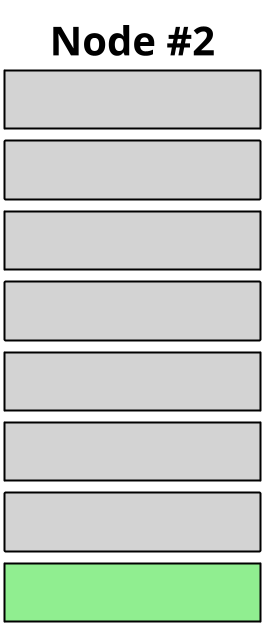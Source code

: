 @startuml
scale 1/5
skinparam ComponentStyle rectangle
skinparam Component {
    FontSize 200
    BackgroundColor LightGrey
    BorderThickness 10
    BorderColor black
}

skinparam Note {
    FontSize 200
    BackgroundColor transparent
    BorderColor transparent
}

skinparam Card {
    FontSize 200
    BackgroundColor transparent
    BorderColor transparent
}

card "Node #2" {
    component "  <color:transparent>dirty pages  " as c1
    component "  <color:transparent>dirty pages  " as c2
    component "  <color:transparent>dirty pages  " as c3
    component "  <color:transparent>dirty pages  " as c4
    component "  <color:transparent>dirty pages  " as c5
    component "  <color:transparent>dirty pages  " as c6
    component "  <color:transparent>dirty pages  " as c7
    component "  <color:transparent>dirty pages  " as c8 #LightGreen

    c1-down[hidden]-c2
    c2-down[hidden]-c3
    c3-down[hidden]-c4
    c4-down[hidden]-c5
    c5-down[hidden]-c6
    c6-down[hidden]-c7
    c7-down[hidden]-c8
}

@enduml